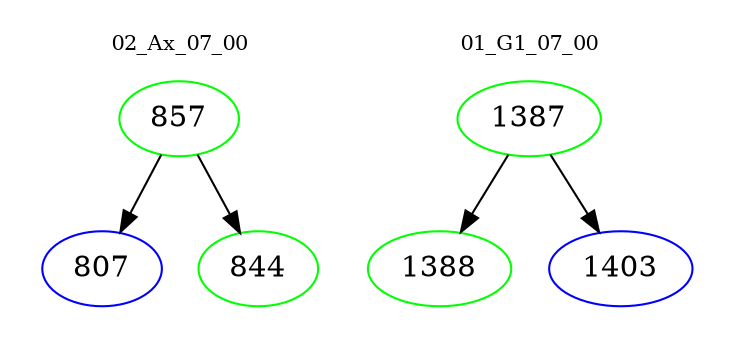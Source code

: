 digraph{
subgraph cluster_0 {
color = white
label = "02_Ax_07_00";
fontsize=10;
T0_857 [label="857", color="green"]
T0_857 -> T0_807 [color="black"]
T0_807 [label="807", color="blue"]
T0_857 -> T0_844 [color="black"]
T0_844 [label="844", color="green"]
}
subgraph cluster_1 {
color = white
label = "01_G1_07_00";
fontsize=10;
T1_1387 [label="1387", color="green"]
T1_1387 -> T1_1388 [color="black"]
T1_1388 [label="1388", color="green"]
T1_1387 -> T1_1403 [color="black"]
T1_1403 [label="1403", color="blue"]
}
}
